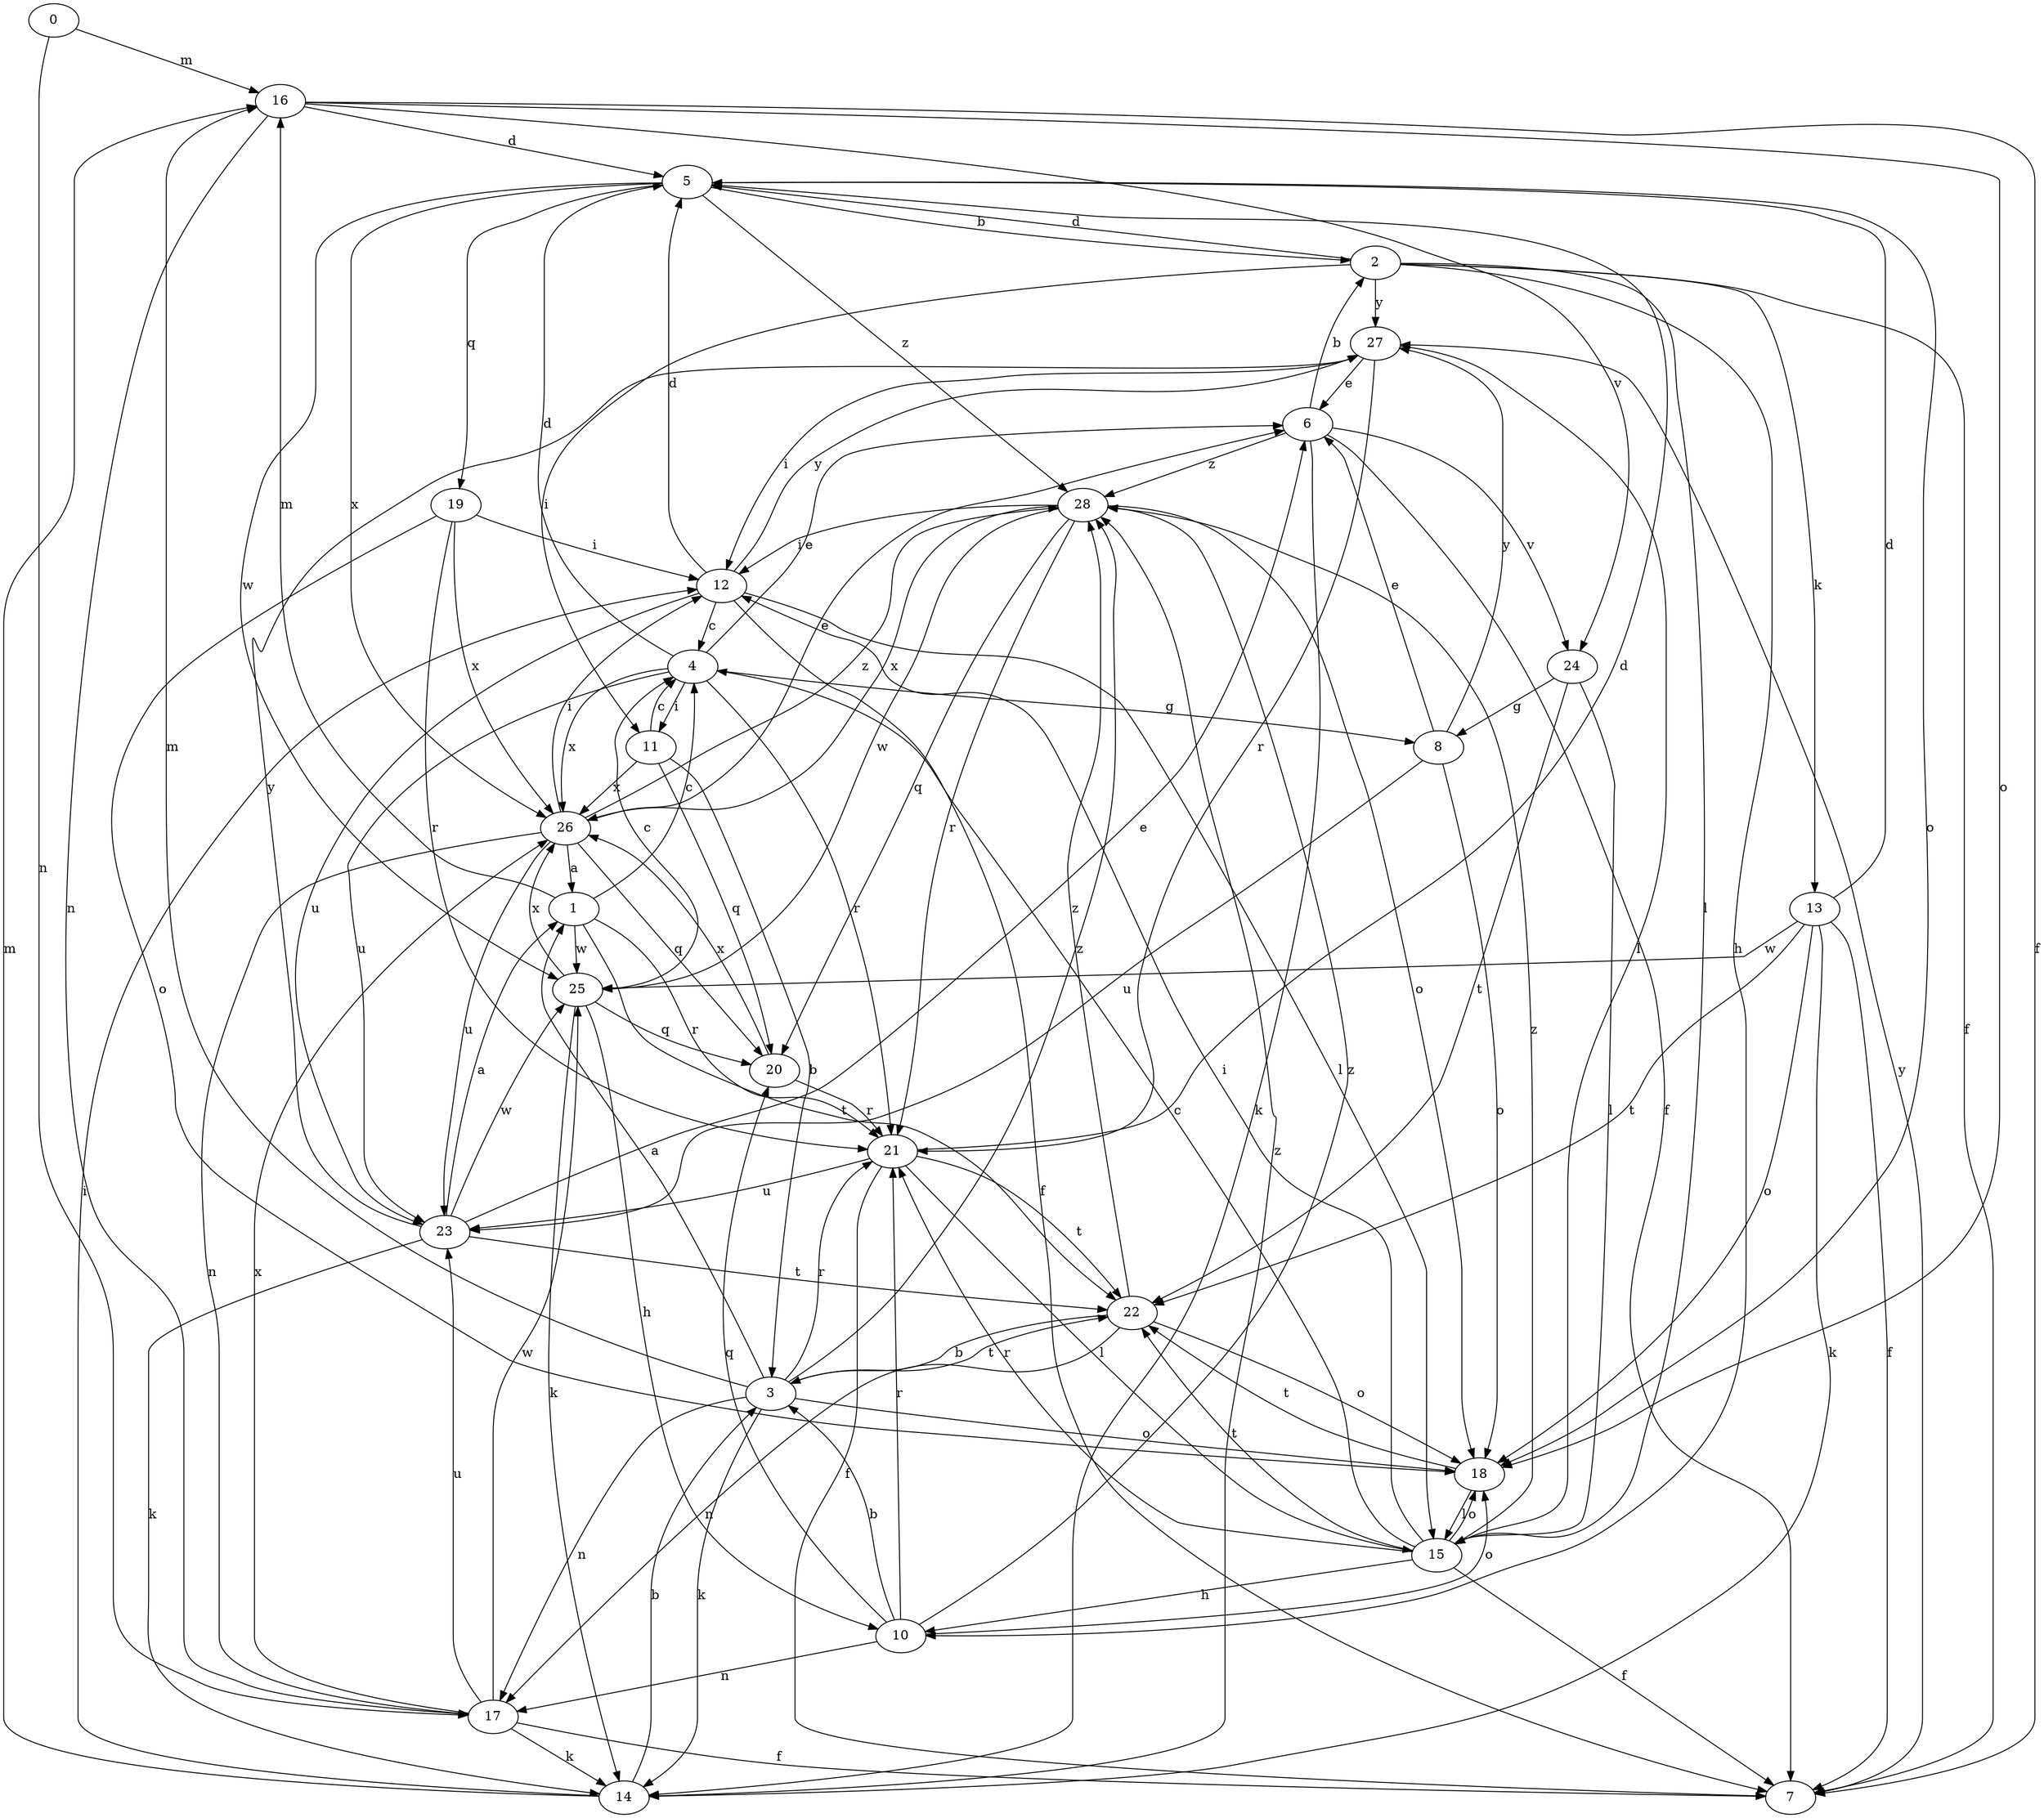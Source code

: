 strict digraph  {
0;
1;
2;
3;
4;
5;
6;
7;
8;
10;
11;
12;
13;
14;
15;
16;
17;
18;
19;
20;
21;
22;
23;
24;
25;
26;
27;
28;
0 -> 16  [label=m];
0 -> 17  [label=n];
1 -> 4  [label=c];
1 -> 16  [label=m];
1 -> 21  [label=r];
1 -> 22  [label=t];
1 -> 25  [label=w];
2 -> 5  [label=d];
2 -> 7  [label=f];
2 -> 10  [label=h];
2 -> 11  [label=i];
2 -> 13  [label=k];
2 -> 15  [label=l];
2 -> 27  [label=y];
3 -> 1  [label=a];
3 -> 14  [label=k];
3 -> 16  [label=m];
3 -> 17  [label=n];
3 -> 18  [label=o];
3 -> 21  [label=r];
3 -> 22  [label=t];
3 -> 28  [label=z];
4 -> 5  [label=d];
4 -> 6  [label=e];
4 -> 8  [label=g];
4 -> 11  [label=i];
4 -> 21  [label=r];
4 -> 23  [label=u];
4 -> 26  [label=x];
5 -> 2  [label=b];
5 -> 18  [label=o];
5 -> 19  [label=q];
5 -> 25  [label=w];
5 -> 26  [label=x];
5 -> 28  [label=z];
6 -> 2  [label=b];
6 -> 7  [label=f];
6 -> 14  [label=k];
6 -> 24  [label=v];
6 -> 28  [label=z];
7 -> 27  [label=y];
8 -> 6  [label=e];
8 -> 18  [label=o];
8 -> 23  [label=u];
8 -> 27  [label=y];
10 -> 3  [label=b];
10 -> 17  [label=n];
10 -> 18  [label=o];
10 -> 20  [label=q];
10 -> 21  [label=r];
10 -> 28  [label=z];
11 -> 3  [label=b];
11 -> 4  [label=c];
11 -> 20  [label=q];
11 -> 26  [label=x];
12 -> 4  [label=c];
12 -> 5  [label=d];
12 -> 7  [label=f];
12 -> 15  [label=l];
12 -> 23  [label=u];
12 -> 27  [label=y];
13 -> 5  [label=d];
13 -> 7  [label=f];
13 -> 14  [label=k];
13 -> 18  [label=o];
13 -> 22  [label=t];
13 -> 25  [label=w];
14 -> 3  [label=b];
14 -> 12  [label=i];
14 -> 16  [label=m];
14 -> 28  [label=z];
15 -> 4  [label=c];
15 -> 7  [label=f];
15 -> 10  [label=h];
15 -> 12  [label=i];
15 -> 18  [label=o];
15 -> 21  [label=r];
15 -> 22  [label=t];
15 -> 28  [label=z];
16 -> 5  [label=d];
16 -> 7  [label=f];
16 -> 17  [label=n];
16 -> 18  [label=o];
16 -> 24  [label=v];
17 -> 7  [label=f];
17 -> 14  [label=k];
17 -> 23  [label=u];
17 -> 25  [label=w];
17 -> 26  [label=x];
18 -> 15  [label=l];
18 -> 22  [label=t];
19 -> 12  [label=i];
19 -> 18  [label=o];
19 -> 21  [label=r];
19 -> 26  [label=x];
20 -> 21  [label=r];
20 -> 26  [label=x];
21 -> 5  [label=d];
21 -> 7  [label=f];
21 -> 15  [label=l];
21 -> 22  [label=t];
21 -> 23  [label=u];
22 -> 3  [label=b];
22 -> 17  [label=n];
22 -> 18  [label=o];
22 -> 28  [label=z];
23 -> 1  [label=a];
23 -> 6  [label=e];
23 -> 14  [label=k];
23 -> 22  [label=t];
23 -> 25  [label=w];
23 -> 27  [label=y];
24 -> 8  [label=g];
24 -> 15  [label=l];
24 -> 22  [label=t];
25 -> 4  [label=c];
25 -> 10  [label=h];
25 -> 14  [label=k];
25 -> 20  [label=q];
25 -> 26  [label=x];
26 -> 1  [label=a];
26 -> 6  [label=e];
26 -> 12  [label=i];
26 -> 17  [label=n];
26 -> 20  [label=q];
26 -> 23  [label=u];
26 -> 28  [label=z];
27 -> 6  [label=e];
27 -> 12  [label=i];
27 -> 15  [label=l];
27 -> 21  [label=r];
28 -> 12  [label=i];
28 -> 18  [label=o];
28 -> 20  [label=q];
28 -> 21  [label=r];
28 -> 25  [label=w];
28 -> 26  [label=x];
}
